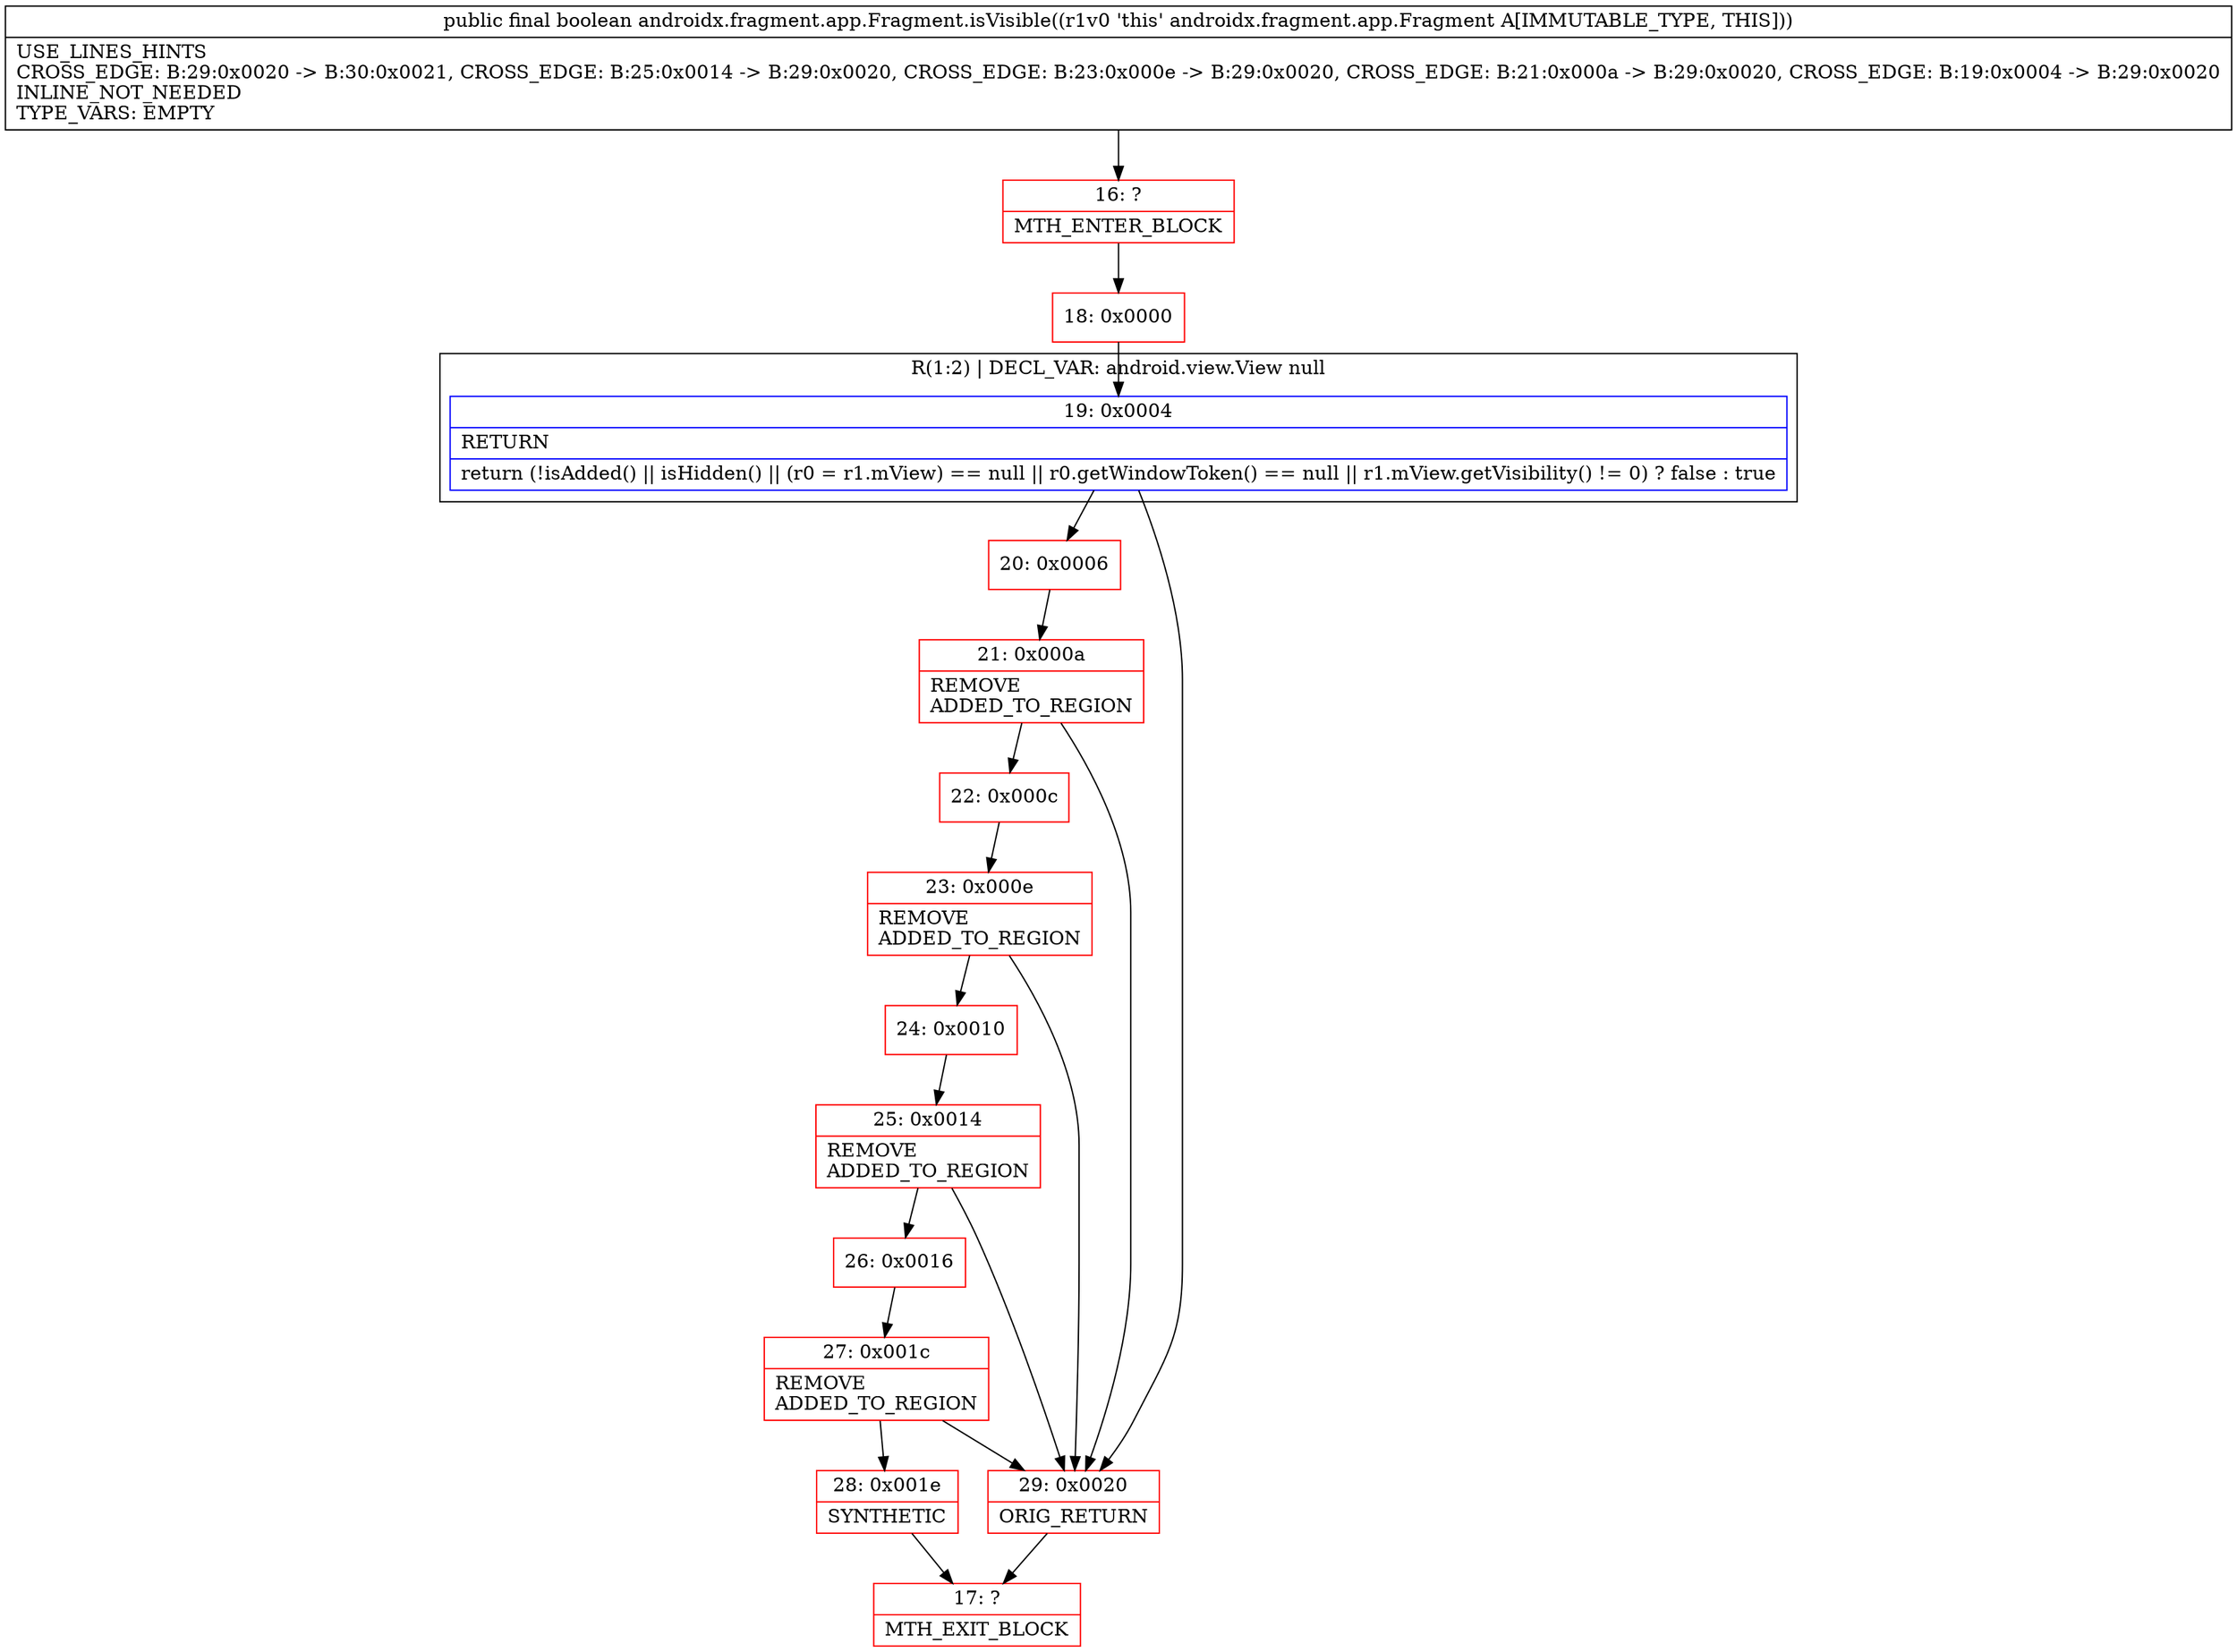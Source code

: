 digraph "CFG forandroidx.fragment.app.Fragment.isVisible()Z" {
subgraph cluster_Region_1606444367 {
label = "R(1:2) | DECL_VAR: android.view.View null\l";
node [shape=record,color=blue];
Node_19 [shape=record,label="{19\:\ 0x0004|RETURN\l|return (!isAdded() \|\| isHidden() \|\| (r0 = r1.mView) == null \|\| r0.getWindowToken() == null \|\| r1.mView.getVisibility() != 0) ? false : true\l}"];
}
Node_16 [shape=record,color=red,label="{16\:\ ?|MTH_ENTER_BLOCK\l}"];
Node_18 [shape=record,color=red,label="{18\:\ 0x0000}"];
Node_20 [shape=record,color=red,label="{20\:\ 0x0006}"];
Node_21 [shape=record,color=red,label="{21\:\ 0x000a|REMOVE\lADDED_TO_REGION\l}"];
Node_22 [shape=record,color=red,label="{22\:\ 0x000c}"];
Node_23 [shape=record,color=red,label="{23\:\ 0x000e|REMOVE\lADDED_TO_REGION\l}"];
Node_24 [shape=record,color=red,label="{24\:\ 0x0010}"];
Node_25 [shape=record,color=red,label="{25\:\ 0x0014|REMOVE\lADDED_TO_REGION\l}"];
Node_26 [shape=record,color=red,label="{26\:\ 0x0016}"];
Node_27 [shape=record,color=red,label="{27\:\ 0x001c|REMOVE\lADDED_TO_REGION\l}"];
Node_28 [shape=record,color=red,label="{28\:\ 0x001e|SYNTHETIC\l}"];
Node_17 [shape=record,color=red,label="{17\:\ ?|MTH_EXIT_BLOCK\l}"];
Node_29 [shape=record,color=red,label="{29\:\ 0x0020|ORIG_RETURN\l}"];
MethodNode[shape=record,label="{public final boolean androidx.fragment.app.Fragment.isVisible((r1v0 'this' androidx.fragment.app.Fragment A[IMMUTABLE_TYPE, THIS]))  | USE_LINES_HINTS\lCROSS_EDGE: B:29:0x0020 \-\> B:30:0x0021, CROSS_EDGE: B:25:0x0014 \-\> B:29:0x0020, CROSS_EDGE: B:23:0x000e \-\> B:29:0x0020, CROSS_EDGE: B:21:0x000a \-\> B:29:0x0020, CROSS_EDGE: B:19:0x0004 \-\> B:29:0x0020\lINLINE_NOT_NEEDED\lTYPE_VARS: EMPTY\l}"];
MethodNode -> Node_16;Node_19 -> Node_20;
Node_19 -> Node_29;
Node_16 -> Node_18;
Node_18 -> Node_19;
Node_20 -> Node_21;
Node_21 -> Node_22;
Node_21 -> Node_29;
Node_22 -> Node_23;
Node_23 -> Node_24;
Node_23 -> Node_29;
Node_24 -> Node_25;
Node_25 -> Node_26;
Node_25 -> Node_29;
Node_26 -> Node_27;
Node_27 -> Node_28;
Node_27 -> Node_29;
Node_28 -> Node_17;
Node_29 -> Node_17;
}

